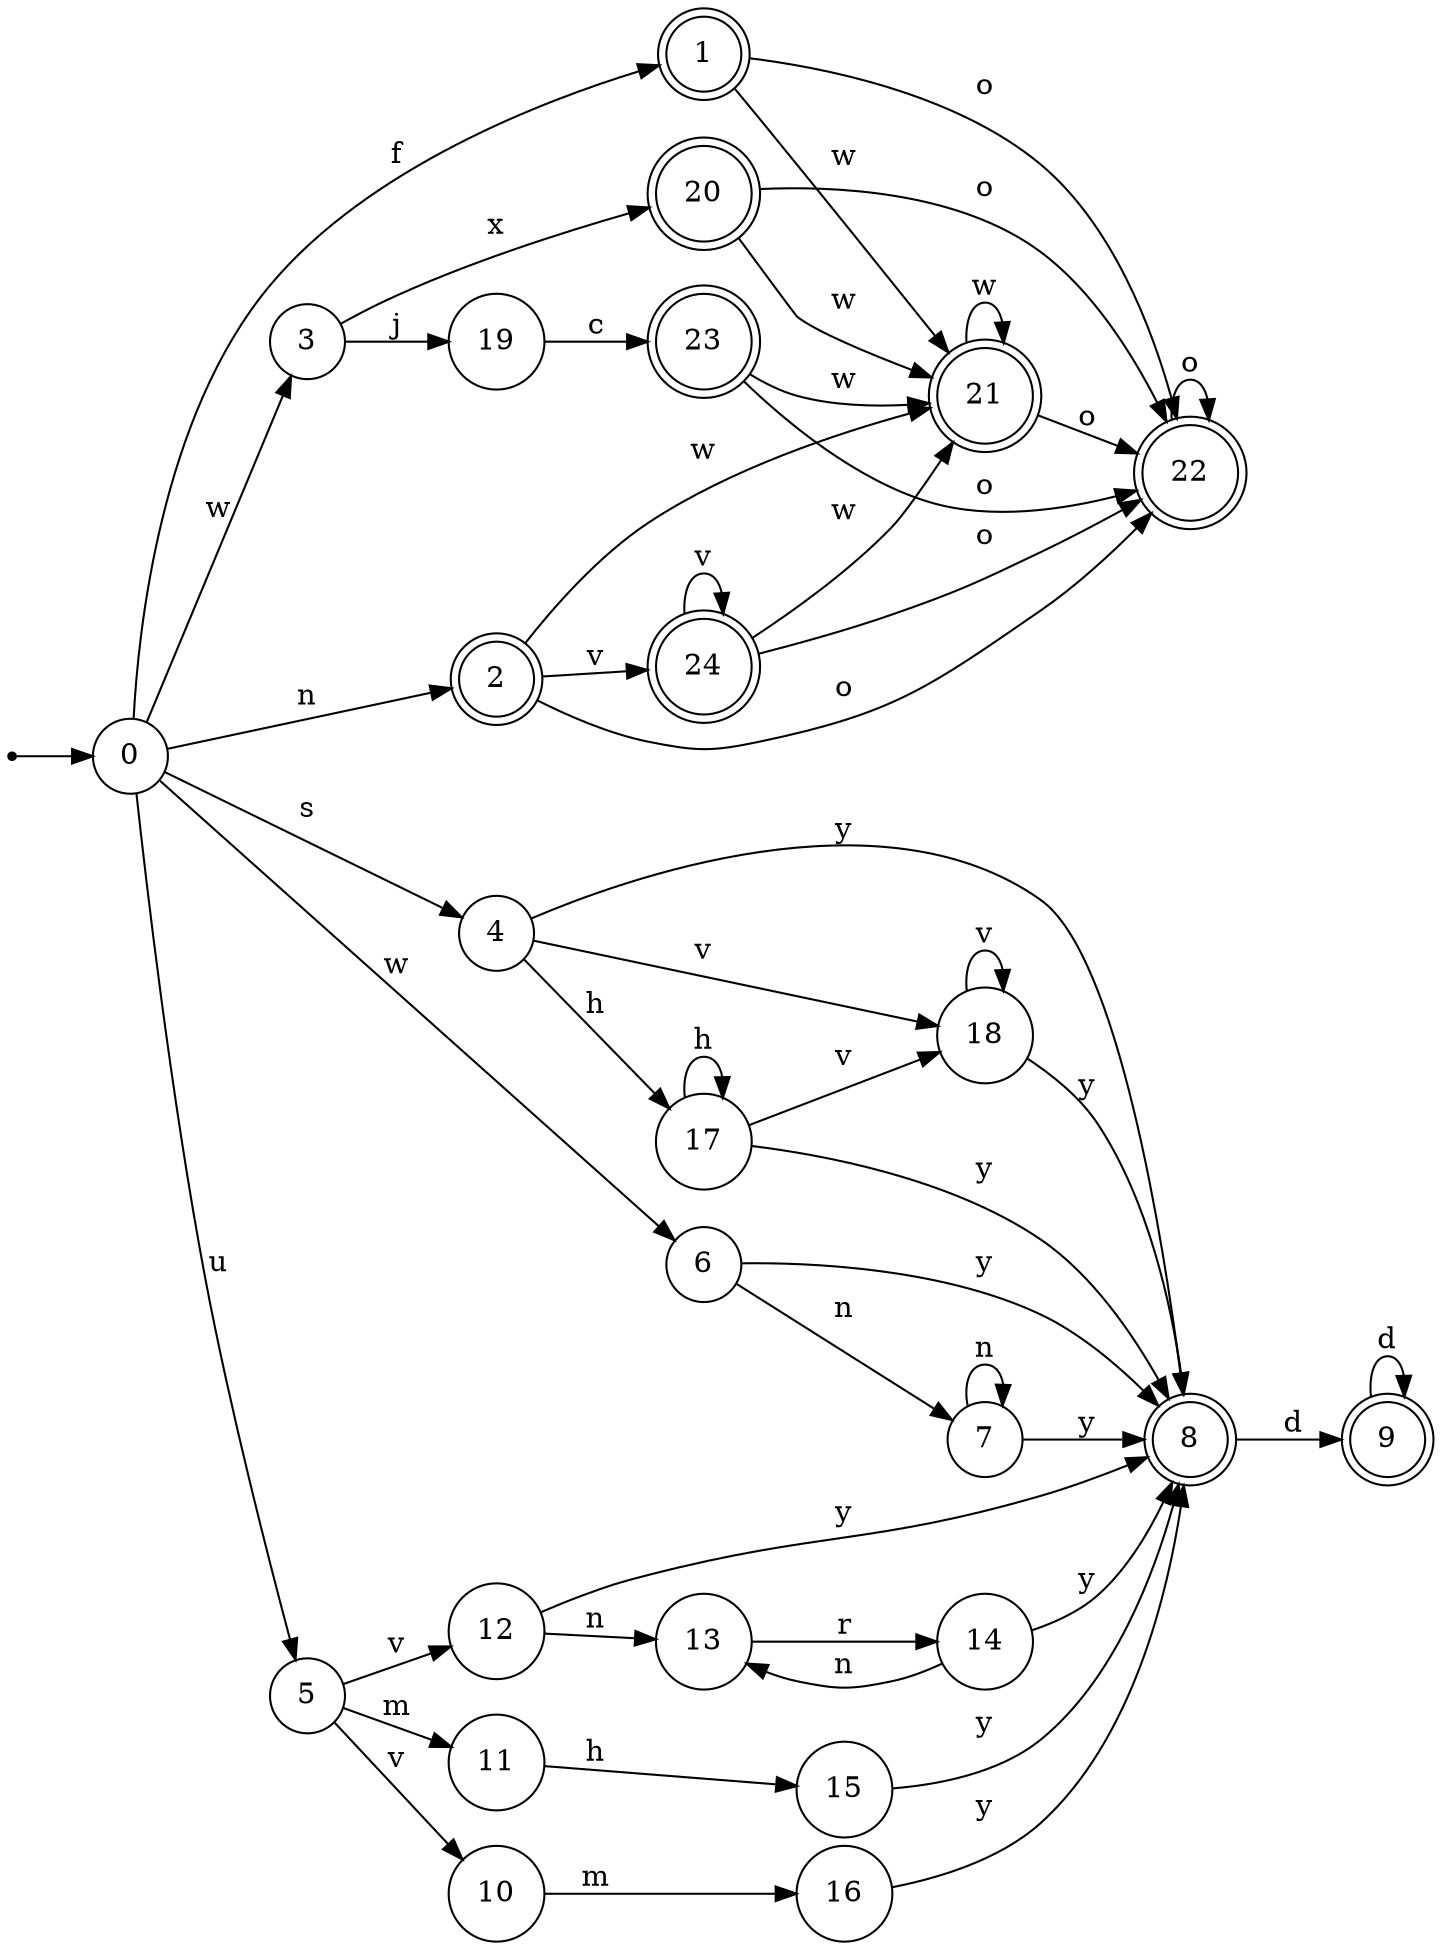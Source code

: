 digraph finite_state_machine {
rankdir=LR;
size="20,20";
node [shape = point]; "dummy0"
node [shape = circle]; "0";
"dummy0" -> "0";
node [shape = doublecircle]; "1";node [shape = doublecircle]; "2";node [shape = circle]; "3";
node [shape = circle]; "4";
node [shape = circle]; "5";
node [shape = circle]; "6";
node [shape = circle]; "7";
node [shape = doublecircle]; "8";node [shape = doublecircle]; "9";node [shape = circle]; "10";
node [shape = circle]; "11";
node [shape = circle]; "12";
node [shape = circle]; "13";
node [shape = circle]; "14";
node [shape = circle]; "15";
node [shape = circle]; "16";
node [shape = circle]; "17";
node [shape = circle]; "18";
node [shape = circle]; "19";
node [shape = doublecircle]; "20";node [shape = doublecircle]; "21";node [shape = doublecircle]; "22";node [shape = doublecircle]; "23";node [shape = doublecircle]; "24";"0" -> "1" [label = "f"];
 "0" -> "2" [label = "n"];
 "0" -> "3" [label = "w"];
 "0" -> "6" [label = "w"];
 "0" -> "4" [label = "s"];
 "0" -> "5" [label = "u"];
 "6" -> "7" [label = "n"];
 "6" -> "8" [label = "y"];
 "8" -> "9" [label = "d"];
 "9" -> "9" [label = "d"];
 "7" -> "7" [label = "n"];
 "7" -> "8" [label = "y"];
 "5" -> "10" [label = "v"];
 "5" -> "12" [label = "v"];
 "5" -> "11" [label = "m"];
 "12" -> "13" [label = "n"];
 "12" -> "8" [label = "y"];
 "13" -> "14" [label = "r"];
 "14" -> "13" [label = "n"];
 "14" -> "8" [label = "y"];
 "11" -> "15" [label = "h"];
 "15" -> "8" [label = "y"];
 "10" -> "16" [label = "m"];
 "16" -> "8" [label = "y"];
 "4" -> "17" [label = "h"];
 "4" -> "18" [label = "v"];
 "4" -> "8" [label = "y"];
 "18" -> "18" [label = "v"];
 "18" -> "8" [label = "y"];
 "17" -> "17" [label = "h"];
 "17" -> "18" [label = "v"];
 "17" -> "8" [label = "y"];
 "3" -> "19" [label = "j"];
 "3" -> "20" [label = "x"];
 "20" -> "21" [label = "w"];
 "20" -> "22" [label = "o"];
 "22" -> "22" [label = "o"];
 "21" -> "21" [label = "w"];
 "21" -> "22" [label = "o"];
 "19" -> "23" [label = "c"];
 "23" -> "21" [label = "w"];
 "23" -> "22" [label = "o"];
 "2" -> "24" [label = "v"];
 "2" -> "21" [label = "w"];
 "2" -> "22" [label = "o"];
 "24" -> "24" [label = "v"];
 "24" -> "21" [label = "w"];
 "24" -> "22" [label = "o"];
 "1" -> "21" [label = "w"];
 "1" -> "22" [label = "o"];
 }
